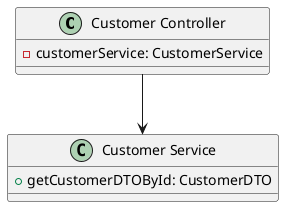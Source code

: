 @startuml Controller as is
    class "Customer Controller" as customerController {
        -customerService: CustomerService
    }

    class "Customer Service" as customerService {
        +getCustomerDTOById: CustomerDTO
    }

    customerController --> customerService
@enduml
